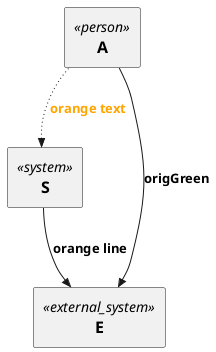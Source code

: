 {
  "sha1": "9kdh3ijmk9nb4i2g441p5i16qzjhrxk",
  "insertion": {
    "when": "2024-05-30T20:48:21.706Z",
    "url": "https://forum.plantuml.net/15458/default-line-colors-are-not-supported-anymore",
    "user": "plantuml@gmail.com"
  }
}
@startuml

skinparam arrow<<orangeText>> {
    Color ;text:orange;line.dotted
}


rectangle "==A" <<person>> as a
rectangle "==S" <<system>> as s
rectangle "==E" <<external_system>> as e

a -->> s <<orangeText>> : **orange text**
s -->> e <<orangeLine>> : **orange line**
a -->> e <<origGreen>> : **origGreen**
@enduml
